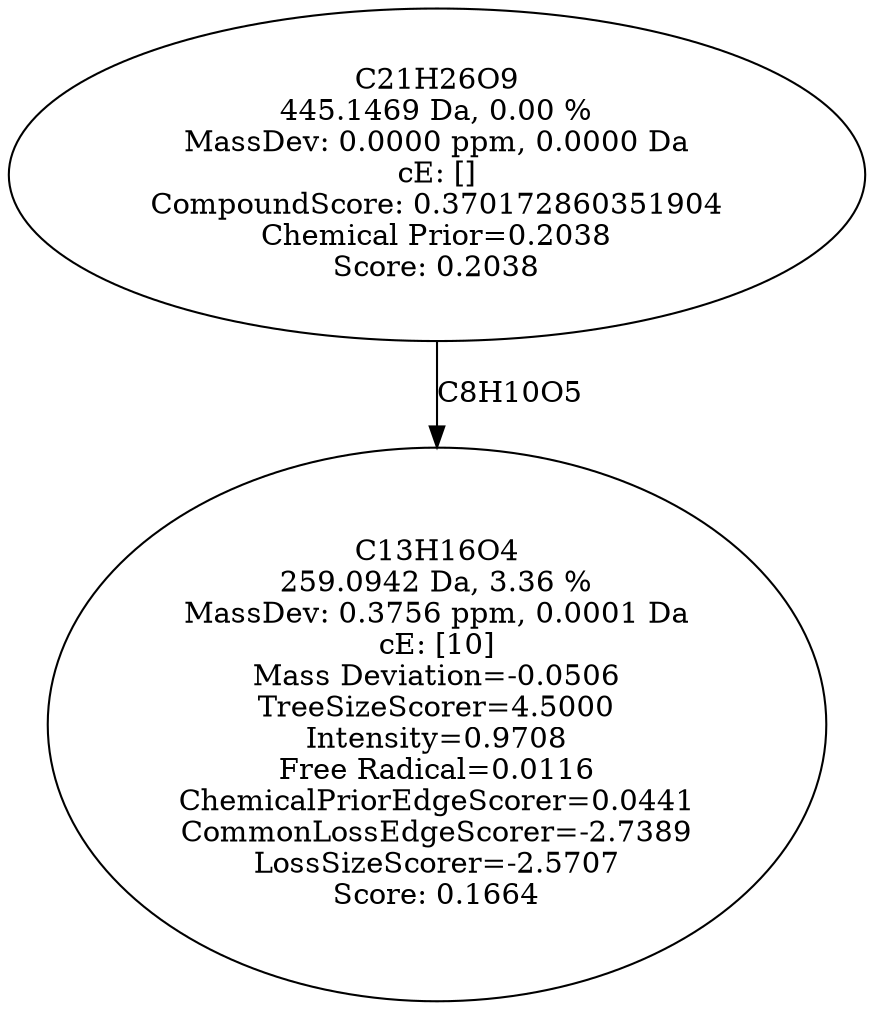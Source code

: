 strict digraph {
v1 [label="C13H16O4\n259.0942 Da, 3.36 %\nMassDev: 0.3756 ppm, 0.0001 Da\ncE: [10]\nMass Deviation=-0.0506\nTreeSizeScorer=4.5000\nIntensity=0.9708\nFree Radical=0.0116\nChemicalPriorEdgeScorer=0.0441\nCommonLossEdgeScorer=-2.7389\nLossSizeScorer=-2.5707\nScore: 0.1664"];
v2 [label="C21H26O9\n445.1469 Da, 0.00 %\nMassDev: 0.0000 ppm, 0.0000 Da\ncE: []\nCompoundScore: 0.370172860351904\nChemical Prior=0.2038\nScore: 0.2038"];
v2 -> v1 [label="C8H10O5"];
}